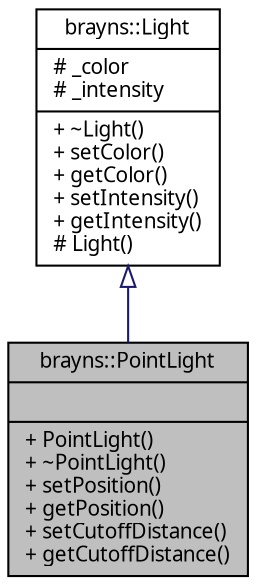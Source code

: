 digraph "brayns::PointLight"
{
  edge [fontname="Sans",fontsize="10",labelfontname="Sans",labelfontsize="10"];
  node [fontname="Sans",fontsize="10",shape=record];
  Node1 [label="{brayns::PointLight\n||+ PointLight()\l+ ~PointLight()\l+ setPosition()\l+ getPosition()\l+ setCutoffDistance()\l+ getCutoffDistance()\l}",height=0.2,width=0.4,color="black", fillcolor="grey75", style="filled" fontcolor="black"];
  Node2 -> Node1 [dir="back",color="midnightblue",fontsize="10",style="solid",arrowtail="onormal",fontname="Sans"];
  Node2 [label="{brayns::Light\n|# _color\l# _intensity\l|+ ~Light()\l+ setColor()\l+ getColor()\l+ setIntensity()\l+ getIntensity()\l# Light()\l}",height=0.2,width=0.4,color="black", fillcolor="white", style="filled",URL="$classbrayns_1_1_light.html",tooltip="Light object. "];
}
